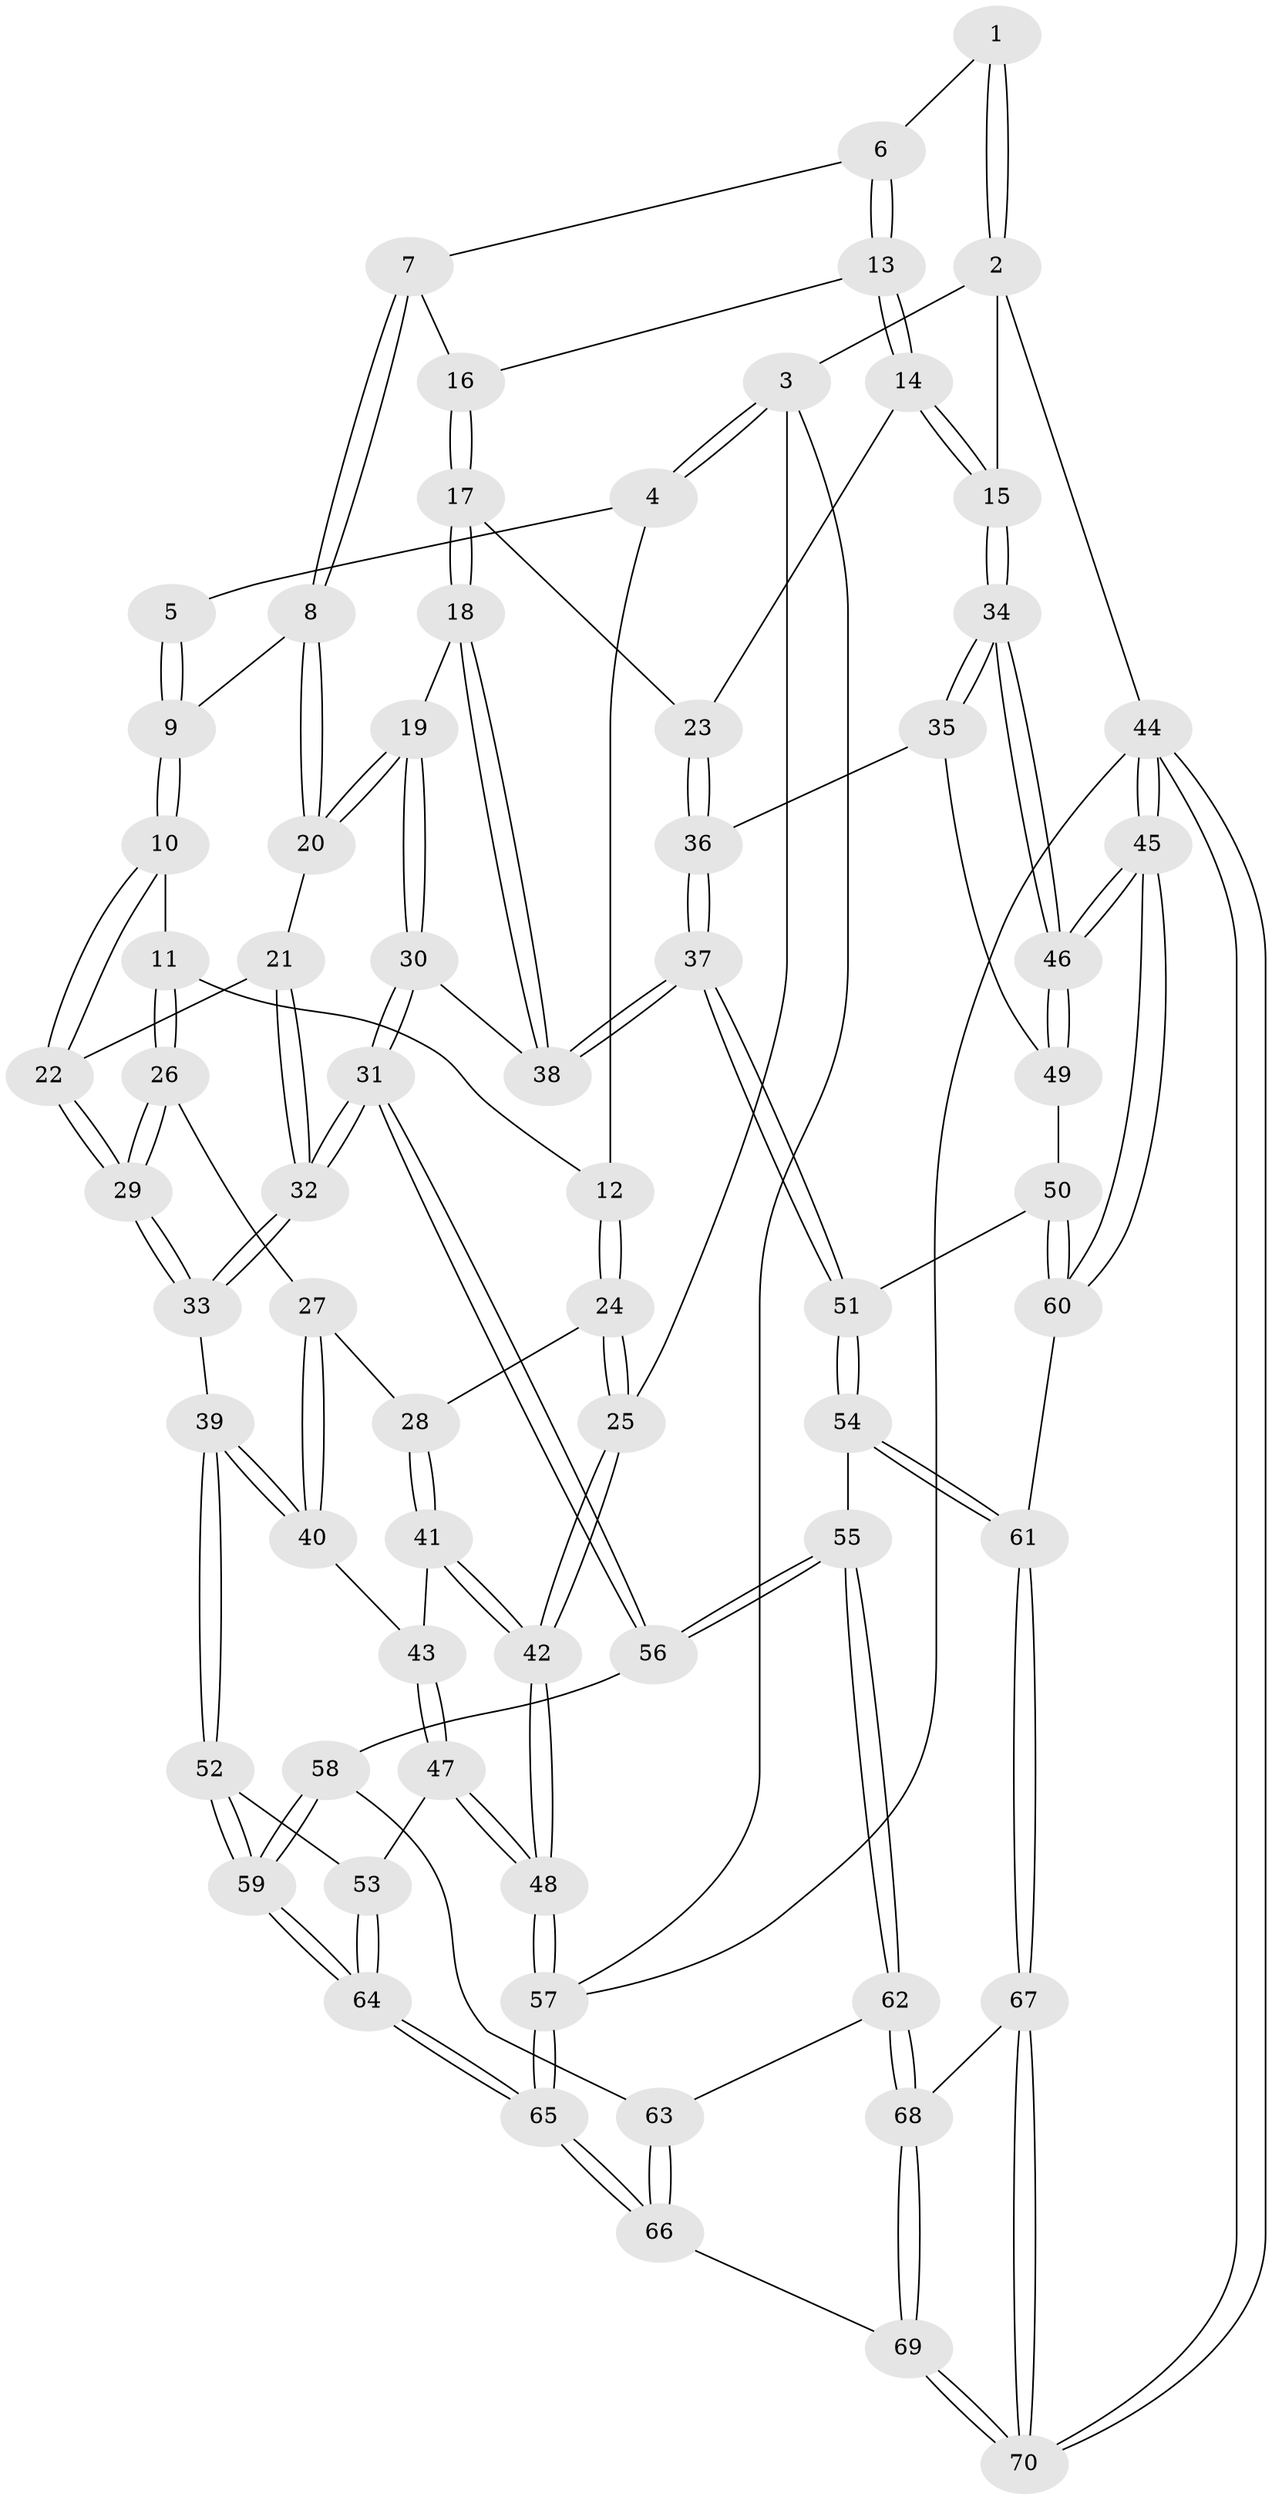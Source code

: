 // coarse degree distribution, {4: 0.5, 6: 0.07894736842105263, 5: 0.3157894736842105, 3: 0.10526315789473684}
// Generated by graph-tools (version 1.1) at 2025/52/02/27/25 19:52:40]
// undirected, 70 vertices, 172 edges
graph export_dot {
graph [start="1"]
  node [color=gray90,style=filled];
  1 [pos="+0.5595047155599687+0"];
  2 [pos="+1+0"];
  3 [pos="+0+0"];
  4 [pos="+0+0"];
  5 [pos="+0.1976239829382384+0"];
  6 [pos="+0.5736745015088106+0.030257104064944165"];
  7 [pos="+0.5635284734862028+0.12952946554031117"];
  8 [pos="+0.5565083545190588+0.13741384820716887"];
  9 [pos="+0.3497256768074511+0.13129811314576392"];
  10 [pos="+0.28861604879050007+0.225697482363985"];
  11 [pos="+0.16552325797679932+0.2355945848929829"];
  12 [pos="+0.14272181791266264+0.22573489359565493"];
  13 [pos="+0.9858853287591242+0.044924336400493065"];
  14 [pos="+1+0"];
  15 [pos="+1+0"];
  16 [pos="+0.7610297107511624+0.16889848297551738"];
  17 [pos="+0.7495745118752247+0.33273597881717165"];
  18 [pos="+0.7408937063238635+0.3407852277912263"];
  19 [pos="+0.5671971768209209+0.27731318300704144"];
  20 [pos="+0.5496874893956305+0.2470420085184091"];
  21 [pos="+0.44464171481027764+0.30626299738319973"];
  22 [pos="+0.3255951759984577+0.28402969026388053"];
  23 [pos="+0.8543464704498839+0.33820933370084755"];
  24 [pos="+0+0.30887805730942314"];
  25 [pos="+0+0.30655561527125547"];
  26 [pos="+0.17958881473514707+0.3682385987541585"];
  27 [pos="+0.17305633035424317+0.3914420381925765"];
  28 [pos="+0.08971594046163217+0.44123513172762063"];
  29 [pos="+0.3183161199082768+0.3827471776217449"];
  30 [pos="+0.5592505129418306+0.5044559650179246"];
  31 [pos="+0.47653953782122044+0.5748390284325011"];
  32 [pos="+0.44316265070297217+0.5591187355371571"];
  33 [pos="+0.3551077998108826+0.5405832996830024"];
  34 [pos="+1+0.4516064552573461"];
  35 [pos="+0.9491754663097075+0.46216536326191765"];
  36 [pos="+0.9266011930792426+0.46267258579289106"];
  37 [pos="+0.8098372402787057+0.5410316395286374"];
  38 [pos="+0.7117659603237257+0.4698905457137321"];
  39 [pos="+0.33091097500490174+0.5468830659893225"];
  40 [pos="+0.2804023078904122+0.5193415431904858"];
  41 [pos="+0.08912315736597548+0.44949245167390184"];
  42 [pos="+0+0.54913422674551"];
  43 [pos="+0.1028749296094117+0.49428161530974557"];
  44 [pos="+1+1"];
  45 [pos="+1+0.9508642488685879"];
  46 [pos="+1+0.5220556101480915"];
  47 [pos="+0.03244451864693061+0.6818648732296317"];
  48 [pos="+0+0.708661421514718"];
  49 [pos="+0.9369824124413978+0.6098035337853094"];
  50 [pos="+0.8518880584195888+0.6479806488675405"];
  51 [pos="+0.814949800557925+0.6209731741645259"];
  52 [pos="+0.19539180319858163+0.6770138594469348"];
  53 [pos="+0.05730824168985187+0.6891256299921132"];
  54 [pos="+0.6778445415584821+0.7294171064779286"];
  55 [pos="+0.614441379733192+0.729782231393145"];
  56 [pos="+0.48235273348027424+0.5916472689046975"];
  57 [pos="+0+1"];
  58 [pos="+0.3959226081054935+0.7657622324550453"];
  59 [pos="+0.2952436368877293+0.8378822942677698"];
  60 [pos="+0.8744481682303736+0.6760749213799009"];
  61 [pos="+0.8025229380106056+0.8618009604617894"];
  62 [pos="+0.5840859302532377+0.8280029422967458"];
  63 [pos="+0.4574596670915246+0.8387688245041348"];
  64 [pos="+0.24744045768026776+1"];
  65 [pos="+0.24914502934618166+1"];
  66 [pos="+0.33541524873845624+1"];
  67 [pos="+0.8784556013374148+1"];
  68 [pos="+0.586975157880253+0.879175340834342"];
  69 [pos="+0.42602707896877157+1"];
  70 [pos="+1+1"];
  1 -- 2;
  1 -- 2;
  1 -- 6;
  2 -- 3;
  2 -- 15;
  2 -- 44;
  3 -- 4;
  3 -- 4;
  3 -- 25;
  3 -- 57;
  4 -- 5;
  4 -- 12;
  5 -- 9;
  5 -- 9;
  6 -- 7;
  6 -- 13;
  6 -- 13;
  7 -- 8;
  7 -- 8;
  7 -- 16;
  8 -- 9;
  8 -- 20;
  8 -- 20;
  9 -- 10;
  9 -- 10;
  10 -- 11;
  10 -- 22;
  10 -- 22;
  11 -- 12;
  11 -- 26;
  11 -- 26;
  12 -- 24;
  12 -- 24;
  13 -- 14;
  13 -- 14;
  13 -- 16;
  14 -- 15;
  14 -- 15;
  14 -- 23;
  15 -- 34;
  15 -- 34;
  16 -- 17;
  16 -- 17;
  17 -- 18;
  17 -- 18;
  17 -- 23;
  18 -- 19;
  18 -- 38;
  18 -- 38;
  19 -- 20;
  19 -- 20;
  19 -- 30;
  19 -- 30;
  20 -- 21;
  21 -- 22;
  21 -- 32;
  21 -- 32;
  22 -- 29;
  22 -- 29;
  23 -- 36;
  23 -- 36;
  24 -- 25;
  24 -- 25;
  24 -- 28;
  25 -- 42;
  25 -- 42;
  26 -- 27;
  26 -- 29;
  26 -- 29;
  27 -- 28;
  27 -- 40;
  27 -- 40;
  28 -- 41;
  28 -- 41;
  29 -- 33;
  29 -- 33;
  30 -- 31;
  30 -- 31;
  30 -- 38;
  31 -- 32;
  31 -- 32;
  31 -- 56;
  31 -- 56;
  32 -- 33;
  32 -- 33;
  33 -- 39;
  34 -- 35;
  34 -- 35;
  34 -- 46;
  34 -- 46;
  35 -- 36;
  35 -- 49;
  36 -- 37;
  36 -- 37;
  37 -- 38;
  37 -- 38;
  37 -- 51;
  37 -- 51;
  39 -- 40;
  39 -- 40;
  39 -- 52;
  39 -- 52;
  40 -- 43;
  41 -- 42;
  41 -- 42;
  41 -- 43;
  42 -- 48;
  42 -- 48;
  43 -- 47;
  43 -- 47;
  44 -- 45;
  44 -- 45;
  44 -- 70;
  44 -- 70;
  44 -- 57;
  45 -- 46;
  45 -- 46;
  45 -- 60;
  45 -- 60;
  46 -- 49;
  46 -- 49;
  47 -- 48;
  47 -- 48;
  47 -- 53;
  48 -- 57;
  48 -- 57;
  49 -- 50;
  50 -- 51;
  50 -- 60;
  50 -- 60;
  51 -- 54;
  51 -- 54;
  52 -- 53;
  52 -- 59;
  52 -- 59;
  53 -- 64;
  53 -- 64;
  54 -- 55;
  54 -- 61;
  54 -- 61;
  55 -- 56;
  55 -- 56;
  55 -- 62;
  55 -- 62;
  56 -- 58;
  57 -- 65;
  57 -- 65;
  58 -- 59;
  58 -- 59;
  58 -- 63;
  59 -- 64;
  59 -- 64;
  60 -- 61;
  61 -- 67;
  61 -- 67;
  62 -- 63;
  62 -- 68;
  62 -- 68;
  63 -- 66;
  63 -- 66;
  64 -- 65;
  64 -- 65;
  65 -- 66;
  65 -- 66;
  66 -- 69;
  67 -- 68;
  67 -- 70;
  67 -- 70;
  68 -- 69;
  68 -- 69;
  69 -- 70;
  69 -- 70;
}
